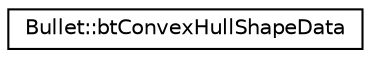digraph "Graphical Class Hierarchy"
{
  edge [fontname="Helvetica",fontsize="10",labelfontname="Helvetica",labelfontsize="10"];
  node [fontname="Helvetica",fontsize="10",shape=record];
  rankdir="LR";
  Node1 [label="Bullet::btConvexHullShapeData",height=0.2,width=0.4,color="black", fillcolor="white", style="filled",URL="$class_bullet_1_1bt_convex_hull_shape_data.html"];
}
